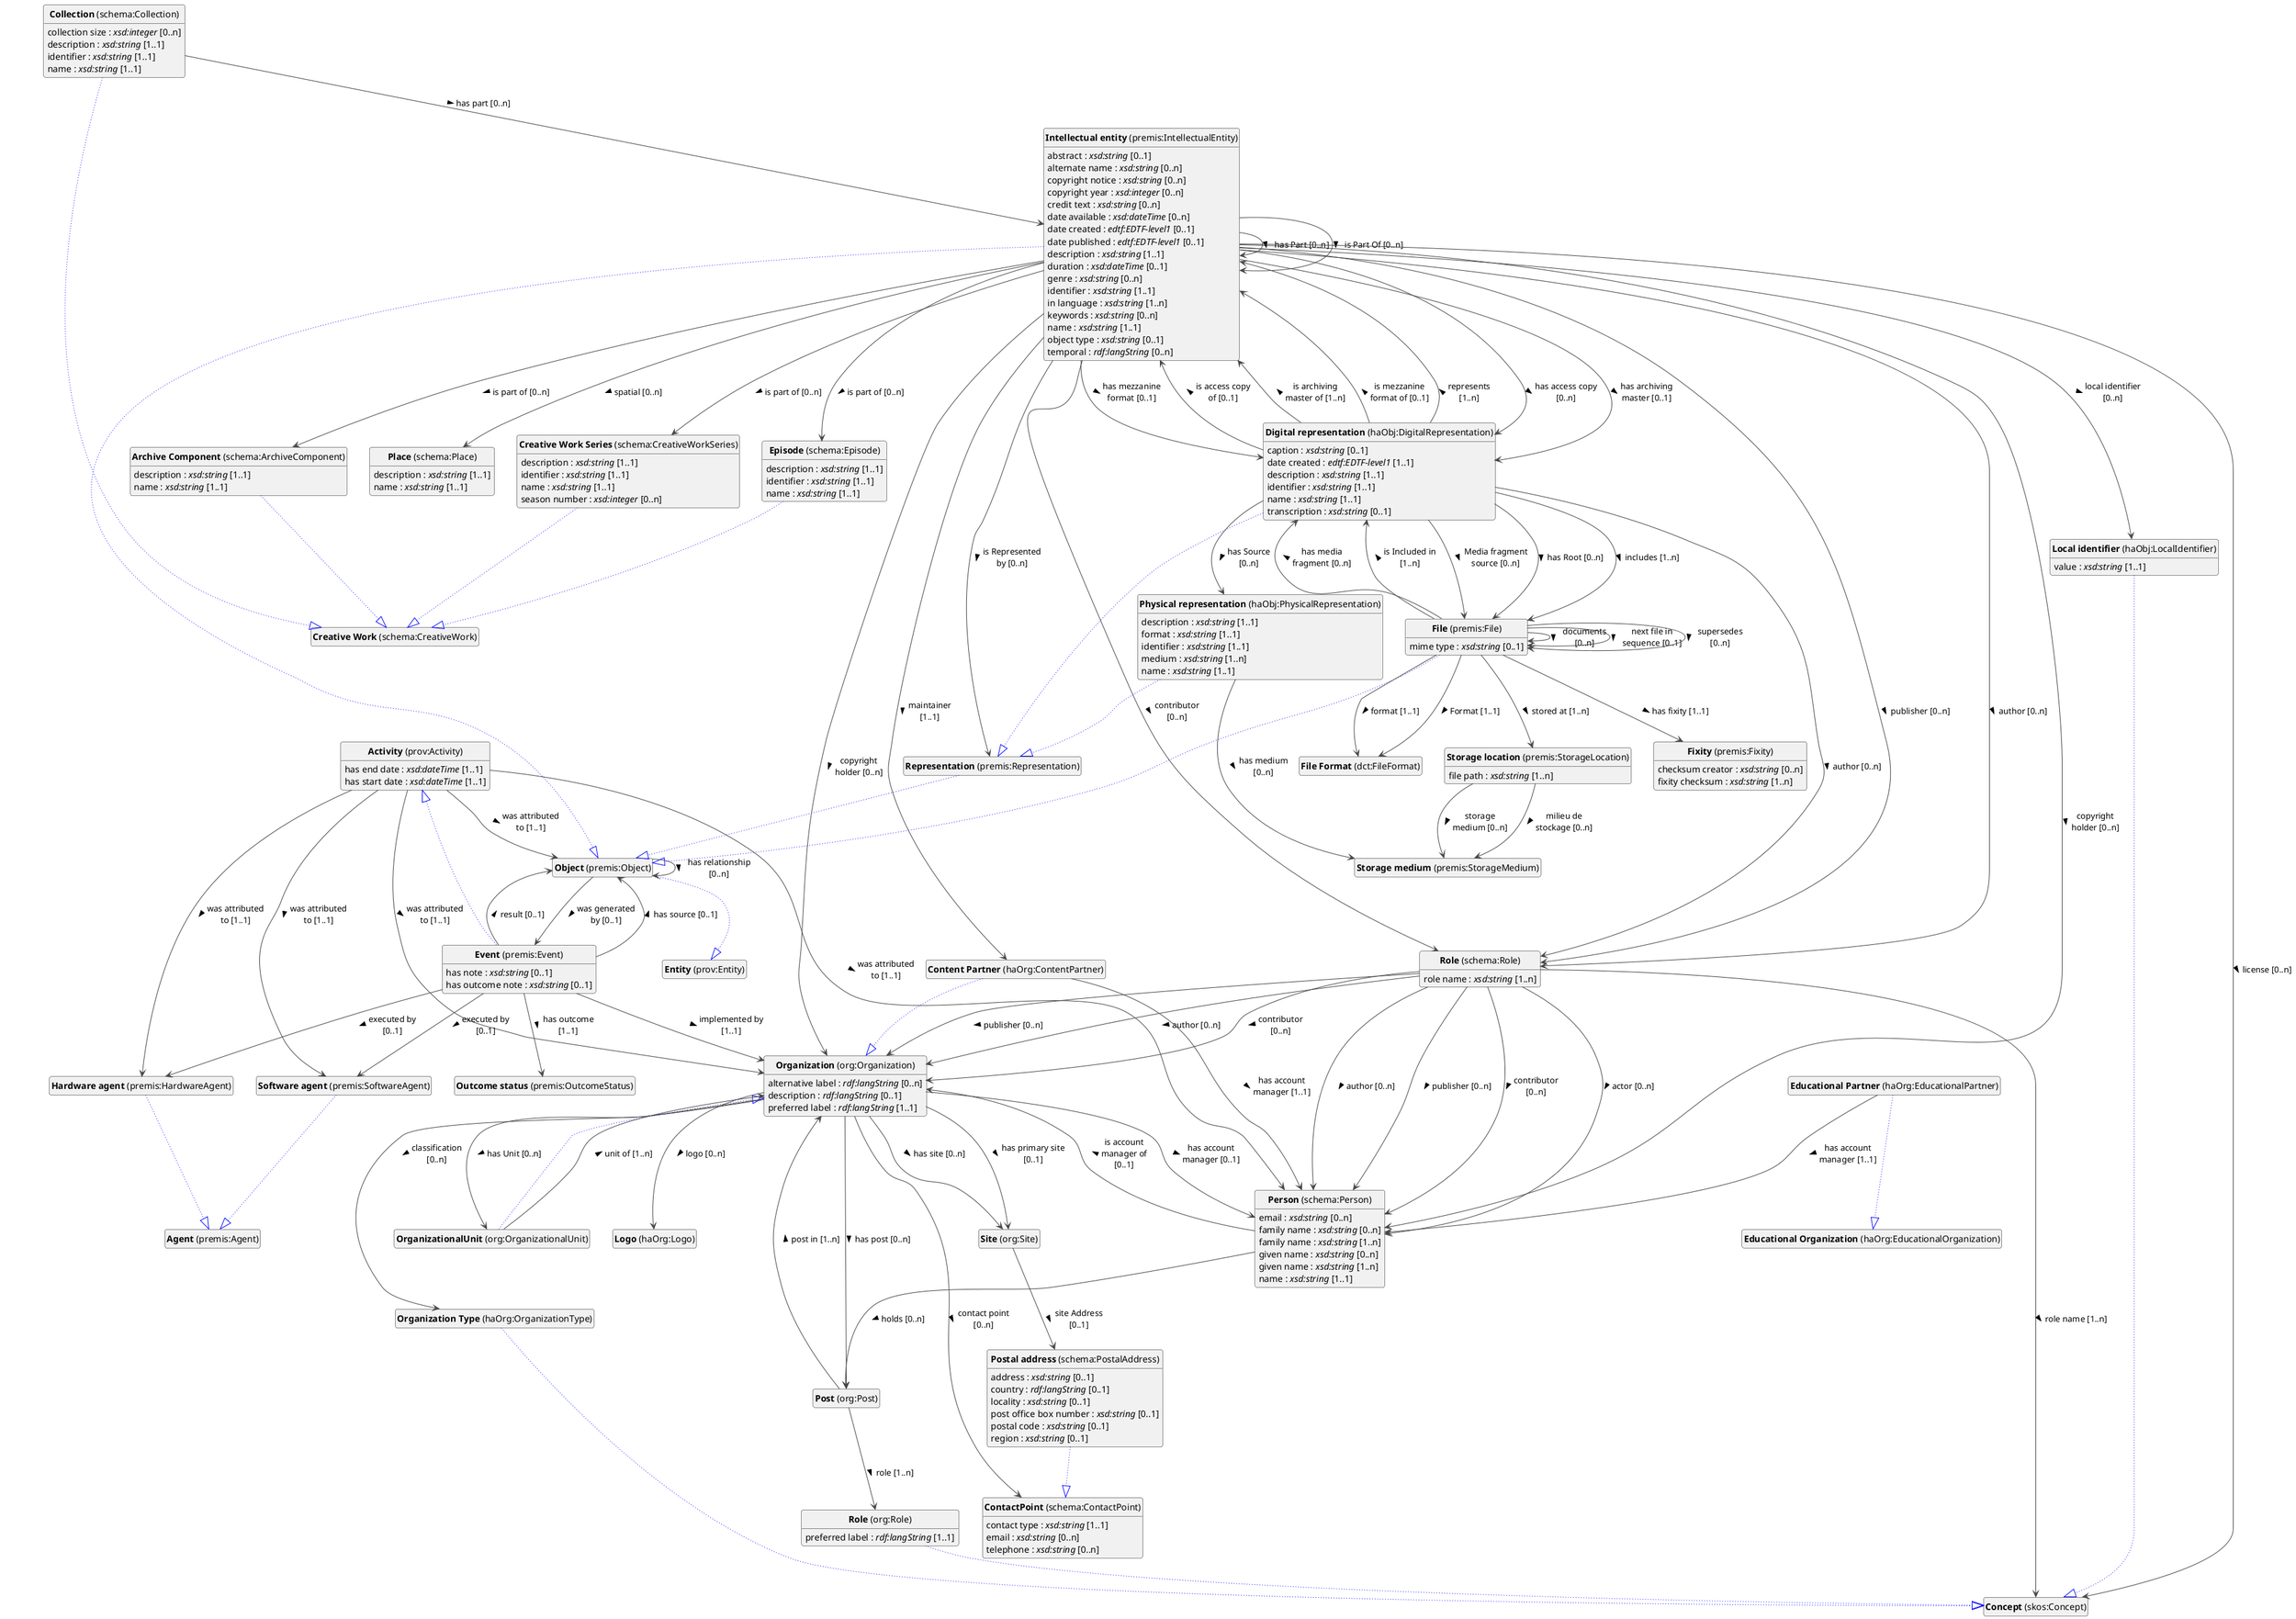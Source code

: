 @startuml
!theme vibrant
skinparam classFontSize 14
!define LIGHTORANGE
skinparam componentStyle uml2
skinparam wrapMessageWidth 100
' skinparam ArrowColor #Maroon
' Remove shadows
skinparam shadowing false
'skinparam linetype polyline
skinparam ArrowMessageAlignment left


class "<b>Activity</b> (prov:Activity)" as prov_Activity [[#prov%3AActivity]]
class "<b>Event</b> (premis:Event)" as premis_Event [[#premis%3AEvent]]
class "<b>Activity</b> (prov:Activity)" as prov_Activity [[#prov%3AActivity]]
class "<b>Object</b> (premis:Object)" as premis_Object [[#premis%3AObject]]
class "<b>Entity</b> (prov:Entity)" as prov_Entity [[#prov%3AEntity]]
class "<b>Intellectual entity</b> (premis:IntellectualEntity)" as premis_IntellectualEntity [[#premis%3AIntellectualEntity]]
class "<b>Object</b> (premis:Object)" as premis_Object [[#premis%3AObject]]
class "<b>Physical representation</b> (haObj:PhysicalRepresentation)" as haObj_PhysicalRepresentation [[#haObj%3APhysicalRepresentation]]
class "<b>Representation</b> (premis:Representation)" as premis_Representation [[#premis%3ARepresentation]]
class "<b>Digital representation</b> (haObj:DigitalRepresentation)" as haObj_DigitalRepresentation [[#haObj%3ADigitalRepresentation]]
class "<b>Representation</b> (premis:Representation)" as premis_Representation [[#premis%3ARepresentation]]
class "<b>Creative Work Series</b> (schema:CreativeWorkSeries)" as schema_CreativeWorkSeries [[#schema%3ACreativeWorkSeries]]
class "<b>Creative Work</b> (schema:CreativeWork)" as schema_CreativeWork [[#schema%3ACreativeWork]]
class "<b>Episode</b> (schema:Episode)" as schema_Episode [[#schema%3AEpisode]]
class "<b>Creative Work</b> (schema:CreativeWork)" as schema_CreativeWork [[#schema%3ACreativeWork]]
class "<b>Place</b> (schema:Place)" as schema_Place [[#schema%3APlace]]
class "<b>Archive Component</b> (schema:ArchiveComponent)" as schema_ArchiveComponent [[#schema%3AArchiveComponent]]
class "<b>Creative Work</b> (schema:CreativeWork)" as schema_CreativeWork [[#schema%3ACreativeWork]]
class "<b>Role</b> (schema:Role)" as schema_Role [[#schema%3ARole]]
class "<b>Person</b> (schema:Person)" as schema_Person [[#schema%3APerson]]
class "<b>Collection</b> (schema:Collection)" as schema_Collection [[#schema%3ACollection]]
class "<b>Creative Work</b> (schema:CreativeWork)" as schema_CreativeWork [[#schema%3ACreativeWork]]
class "<b>File</b> (premis:File)" as premis_File [[#premis%3AFile]]
class "<b>Object</b> (premis:Object)" as premis_Object [[#premis%3AObject]]
class "<b>Fixity</b> (premis:Fixity)" as premis_Fixity [[#premis%3AFixity]]
class "<b>Storage location</b> (premis:StorageLocation)" as premis_StorageLocation [[#premis%3AStorageLocation]]
class "<b>Local identifier</b> (haObj:LocalIdentifier)" as haObj_LocalIdentifier [[#haObj%3ALocalIdentifier]]
class "<b>Concept</b> (skos:Concept)" as skos_Concept [[#skos%3AConcept]]
class "<b>Organization</b> (org:Organization)" as org_Organization [[#org%3AOrganization]]
class "<b>OrganizationalUnit</b> (org:OrganizationalUnit)" as org_OrganizationalUnit [[#org%3AOrganizationalUnit]]
class "<b>Organization</b> (org:Organization)" as org_Organization [[#org%3AOrganization]]
class "<b>Content Partner</b> (haOrg:ContentPartner)" as haOrg_ContentPartner [[#haOrg%3AContentPartner]]
class "<b>Organization</b> (org:Organization)" as org_Organization [[#org%3AOrganization]]
class "<b>Educational Partner</b> (haOrg:EducationalPartner)" as haOrg_EducationalPartner [[#haOrg%3AEducationalPartner]]
class "<b>Educational Organization</b> (haOrg:EducationalOrganization)" as haOrg_EducationalOrganization [[#haOrg%3AEducationalOrganization]]
class "<b>Site</b> (org:Site)" as org_Site [[#org%3ASite]]
class "<b>Post</b> (org:Post)" as org_Post [[#org%3APost]]
class "<b>Role</b> (org:Role)" as org_Role [[#org%3ARole]]
class "<b>Concept</b> (skos:Concept)" as skos_Concept [[#skos%3AConcept]]
class "<b>Postal address</b> (schema:PostalAddress)" as schema_PostalAddress [[#schema%3APostalAddress]]
class "<b>ContactPoint</b> (schema:ContactPoint)" as schema_ContactPoint [[#schema%3AContactPoint]]
class "<b>ContactPoint</b> (schema:ContactPoint)" as schema_ContactPoint [[#schema%3AContactPoint]]
class "<b>Storage medium</b> (premis:StorageMedium)" as premis_StorageMedium [[#premis%3AStorageMedium]]
class "<b>Organization Type</b> (haOrg:OrganizationType)" as haOrg_OrganizationType [[#haOrg%3AOrganizationType]]
class "<b>Concept</b> (skos:Concept)" as skos_Concept [[#skos%3AConcept]]
class "<b>Representation</b> (premis:Representation)" as premis_Representation [[#premis%3ARepresentation]]
class "<b>Object</b> (premis:Object)" as premis_Object [[#premis%3AObject]]
class "<b>Logo</b> (haOrg:Logo)" as haOrg_Logo [[#haOrg%3ALogo]]
class "<b>Outcome status</b> (premis:OutcomeStatus)" as premis_OutcomeStatus [[#premis%3AOutcomeStatus]]
class "<b>File Format</b> (dct:FileFormat)" as dct_FileFormat [[#dct%3AFileFormat]]
class "<b>Hardware agent</b> (premis:HardwareAgent)" as premis_HardwareAgent [[#premis%3AHardwareAgent]]
class "<b>Agent</b> (premis:Agent)" as premis_Agent [[#premis%3AAgent]]
class "<b>Concept</b> (skos:Concept)" as skos_Concept [[#skos%3AConcept]]
class "<b>Software agent</b> (premis:SoftwareAgent)" as premis_SoftwareAgent [[#premis%3ASoftwareAgent]]
class "<b>Agent</b> (premis:Agent)" as premis_Agent [[#premis%3AAgent]]


prov_Activity : has end date : <i>xsd:dateTime</i> [1..1]


prov_Activity : has start date : <i>xsd:dateTime</i> [1..1]


prov_Activity --> premis_Object : was attributed to [1..1] >
prov_Activity --> schema_Person : was attributed to [1..1] >
prov_Activity --> org_Organization : was attributed to [1..1] >
prov_Activity --> premis_SoftwareAgent : was attributed to [1..1] >
prov_Activity --> premis_HardwareAgent : was attributed to [1..1] >

premis_Event --|> prov_Activity #blue;line.dotted;text:blue


premis_Event --> premis_SoftwareAgent : executed by [0..1] >
premis_Event --> premis_HardwareAgent : executed by [0..1] >
premis_Event : has note : <i>xsd:string</i> [0..1]


premis_Event --> premis_OutcomeStatus : has outcome [1..1] >
premis_Event : has outcome note : <i>xsd:string</i> [0..1]


premis_Event --> premis_Object : has source [0..1] >

premis_Event --> org_Organization : implemented by [1..1] >

premis_Event --> premis_Object : result [0..1] >

premis_Object --|> prov_Entity #blue;line.dotted;text:blue


premis_Object --> premis_Object : has relationship [0..n] >

premis_Object --> premis_Event : was generated by [0..1] >

premis_IntellectualEntity --|> premis_Object #blue;line.dotted;text:blue


premis_IntellectualEntity : abstract : <i>xsd:string</i> [0..1]

premis_IntellectualEntity : alternate name : <i>xsd:string</i> [0..n]


premis_IntellectualEntity --> schema_Role : author [0..n] >

premis_IntellectualEntity --> schema_Role : contributor [0..n] >

premis_IntellectualEntity --> schema_Person : copyright holder [0..n] >
premis_IntellectualEntity --> org_Organization : copyright holder [0..n] >
premis_IntellectualEntity : copyright notice : <i>xsd:string</i> [0..n]

premis_IntellectualEntity : copyright year : <i>xsd:integer</i> [0..n]

premis_IntellectualEntity : credit text : <i>xsd:string</i> [0..n]

premis_IntellectualEntity : date available : <i>xsd:dateTime</i> [0..n]

premis_IntellectualEntity : date created : <i>edtf:EDTF-level1</i> [0..1]

premis_IntellectualEntity : date published : <i>edtf:EDTF-level1</i> [0..1]

premis_IntellectualEntity : description : <i>xsd:string</i> [1..1]

premis_IntellectualEntity : duration : <i>xsd:dateTime</i> [0..1]

premis_IntellectualEntity : genre : <i>xsd:string</i> [0..n]


premis_IntellectualEntity --> premis_IntellectualEntity : has Part [0..n] >

premis_IntellectualEntity --> haObj_DigitalRepresentation : has access copy [0..n] >

premis_IntellectualEntity --> haObj_DigitalRepresentation : has archiving master [0..1] >

premis_IntellectualEntity --> haObj_DigitalRepresentation : has mezzanine format [0..1] >
premis_IntellectualEntity : identifier : <i>xsd:string</i> [1..1]

premis_IntellectualEntity : in language : <i>xsd:string</i> [1..n]


premis_IntellectualEntity --> premis_IntellectualEntity : is Part Of [0..n] >

premis_IntellectualEntity --> premis_Representation : is Represented by [0..n] >

premis_IntellectualEntity --> schema_ArchiveComponent : is part of [0..n] >
premis_IntellectualEntity --> schema_CreativeWorkSeries : is part of [0..n] >
premis_IntellectualEntity --> schema_Episode : is part of [0..n] >
premis_IntellectualEntity : keywords : <i>xsd:string</i> [0..n]


premis_IntellectualEntity --> skos_Concept : license [0..n] >

premis_IntellectualEntity --> haObj_LocalIdentifier : local identifier [0..n] >

premis_IntellectualEntity --> haOrg_ContentPartner : maintainer [1..1] >
premis_IntellectualEntity : name : <i>xsd:string</i> [1..1]

premis_IntellectualEntity : object type : <i>xsd:string</i> [0..1]


premis_IntellectualEntity --> schema_Role : publisher [0..n] >

premis_IntellectualEntity --> schema_Place : spatial [0..n] >
premis_IntellectualEntity : temporal : <i>rdf:langString</i> [0..n]


haObj_PhysicalRepresentation --|> premis_Representation #blue;line.dotted;text:blue

haObj_PhysicalRepresentation : description : <i>xsd:string</i> [1..1]

haObj_PhysicalRepresentation : format : <i>xsd:string</i> [1..1]


haObj_PhysicalRepresentation --> premis_StorageMedium : has medium [0..n] >
haObj_PhysicalRepresentation : identifier : <i>xsd:string</i> [1..1]

haObj_PhysicalRepresentation : medium : <i>xsd:string</i> [1..n]

haObj_PhysicalRepresentation : name : <i>xsd:string</i> [1..1]


haObj_DigitalRepresentation --|> premis_Representation #blue;line.dotted;text:blue


haObj_DigitalRepresentation --> premis_File : Media fragment source [0..n] >

haObj_DigitalRepresentation --> schema_Role : author [0..n] >
haObj_DigitalRepresentation : caption : <i>xsd:string</i> [0..1]

haObj_DigitalRepresentation : date created : <i>edtf:EDTF-level1</i> [1..1]

haObj_DigitalRepresentation : description : <i>xsd:string</i> [1..1]


haObj_DigitalRepresentation --> premis_File : has Root [0..n] >

haObj_DigitalRepresentation --> haObj_PhysicalRepresentation : has Source [0..n] >
haObj_DigitalRepresentation : identifier : <i>xsd:string</i> [1..1]


haObj_DigitalRepresentation --> premis_File : includes [1..n] >

haObj_DigitalRepresentation --> premis_IntellectualEntity : is access copy of [0..1] >

haObj_DigitalRepresentation --> premis_IntellectualEntity : is archiving master of [1..n] >

haObj_DigitalRepresentation --> premis_IntellectualEntity : is mezzanine format of [0..1] >
haObj_DigitalRepresentation : name : <i>xsd:string</i> [1..1]


haObj_DigitalRepresentation --> premis_IntellectualEntity : represents [1..n] >
haObj_DigitalRepresentation : transcription : <i>xsd:string</i> [0..1]


schema_CreativeWorkSeries --|> schema_CreativeWork #blue;line.dotted;text:blue

schema_CreativeWorkSeries : description : <i>xsd:string</i> [1..1]

schema_CreativeWorkSeries : identifier : <i>xsd:string</i> [1..1]

schema_CreativeWorkSeries : name : <i>xsd:string</i> [1..1]

schema_CreativeWorkSeries : season number : <i>xsd:integer</i> [0..n]


schema_Episode --|> schema_CreativeWork #blue;line.dotted;text:blue

schema_Episode : description : <i>xsd:string</i> [1..1]

schema_Episode : identifier : <i>xsd:string</i> [1..1]

schema_Episode : name : <i>xsd:string</i> [1..1]



schema_Place : description : <i>xsd:string</i> [1..1]

schema_Place : name : <i>xsd:string</i> [1..1]


schema_ArchiveComponent --|> schema_CreativeWork #blue;line.dotted;text:blue

schema_ArchiveComponent : description : <i>xsd:string</i> [1..1]

schema_ArchiveComponent : name : <i>xsd:string</i> [1..1]




schema_Role --> schema_Person : actor [0..n] >

schema_Role --> schema_Person : author [0..n] >
schema_Role --> org_Organization : author [0..n] >

schema_Role --> schema_Person : contributor [0..n] >
schema_Role --> org_Organization : contributor [0..n] >

schema_Role --> schema_Person : publisher [0..n] >
schema_Role --> org_Organization : publisher [0..n] >
schema_Role : role name : <i>xsd:string</i> [1..n]

schema_Role --> skos_Concept : role name [1..n] >


schema_Person : email : <i>xsd:string</i> [0..n]

schema_Person : family name : <i>xsd:string</i> [0..n]

schema_Person : family name : <i>xsd:string</i> [1..n]

schema_Person : given name : <i>xsd:string</i> [0..n]

schema_Person : given name : <i>xsd:string</i> [1..n]


schema_Person --> org_Post : holds [0..n] >

schema_Person --> org_Organization : is account manager of [0..1] >
schema_Person : name : <i>xsd:string</i> [1..1]


schema_Collection --|> schema_CreativeWork #blue;line.dotted;text:blue

schema_Collection : collection size : <i>xsd:integer</i> [0..n]

schema_Collection : description : <i>xsd:string</i> [1..1]


schema_Collection --> premis_IntellectualEntity : has part [0..n] >
schema_Collection : identifier : <i>xsd:string</i> [1..1]

schema_Collection : name : <i>xsd:string</i> [1..1]


premis_File --|> premis_Object #blue;line.dotted;text:blue


premis_File --> dct_FileFormat : Format [1..1] >

premis_File --> premis_File : documents [0..n] >

premis_File --> dct_FileFormat : format [1..1] >

premis_File --> premis_Fixity : has fixity [1..1] >

premis_File --> haObj_DigitalRepresentation : has media fragment [0..n] >

premis_File --> haObj_DigitalRepresentation : is Included in [1..n] >
premis_File : mime type : <i>xsd:string</i> [0..1]


premis_File --> premis_File : next file in sequence [0..1] >

premis_File --> premis_StorageLocation : stored at [1..n] >

premis_File --> premis_File : supersedes [0..n] >


premis_Fixity : checksum creator : <i>xsd:string</i> [0..n]

premis_Fixity : fixity checksum : <i>xsd:string</i> [1..n]



premis_StorageLocation : file path : <i>xsd:string</i> [1..n]


premis_StorageLocation --> premis_StorageMedium : milieu de stockage [0..n] >

premis_StorageLocation --> premis_StorageMedium : storage medium [0..n] >

haObj_LocalIdentifier --|> skos_Concept #blue;line.dotted;text:blue

haObj_LocalIdentifier : value : <i>xsd:string</i> [1..1]



org_Organization : alternative label : <i>rdf:langString</i> [0..n]


org_Organization --> haOrg_OrganizationType : classification [0..n] >

org_Organization --> schema_ContactPoint : contact point [0..n] >
org_Organization : description : <i>rdf:langString</i> [0..1]


org_Organization --> org_OrganizationalUnit : has Unit [0..n] >

org_Organization --> schema_Person : has account manager [0..1] >

org_Organization --> org_Post : has post [0..n] >

org_Organization --> org_Site : has primary site [0..1] >

org_Organization --> org_Site : has site [0..n] >


org_Organization --> haOrg_Logo : logo [0..n] >
org_Organization : preferred label : <i>rdf:langString</i> [1..1]


org_OrganizationalUnit --|> org_Organization #blue;line.dotted;text:blue


org_OrganizationalUnit --> org_Organization : unit of [1..n] >

haOrg_ContentPartner --|> org_Organization #blue;line.dotted;text:blue


haOrg_ContentPartner --> schema_Person : has account manager [1..1] >

haOrg_EducationalPartner --|> haOrg_EducationalOrganization #blue;line.dotted;text:blue


haOrg_EducationalPartner --> schema_Person : has account manager [1..1] >



org_Site --> schema_PostalAddress : site Address [0..1] >



org_Post --> org_Organization : post in [1..n] >

org_Post --> org_Role : role [1..n] >

org_Role --|> skos_Concept #blue;line.dotted;text:blue

org_Role : preferred label : <i>rdf:langString</i> [1..1]


schema_PostalAddress --|> schema_ContactPoint #blue;line.dotted;text:blue

schema_PostalAddress : address : <i>xsd:string</i> [0..1]

schema_PostalAddress : country : <i>rdf:langString</i> [0..1]

schema_PostalAddress : locality : <i>xsd:string</i> [0..1]

schema_PostalAddress : post office box number : <i>xsd:string</i> [0..1]

schema_PostalAddress : postal code : <i>xsd:string</i> [0..1]

schema_PostalAddress : region : <i>xsd:string</i> [0..1]



schema_ContactPoint : contact type : <i>xsd:string</i> [1..1]

schema_ContactPoint : email : <i>xsd:string</i> [0..n]

schema_ContactPoint : telephone : <i>xsd:string</i> [0..n]




haOrg_OrganizationType --|> skos_Concept #blue;line.dotted;text:blue


premis_Representation --|> premis_Object #blue;line.dotted;text:blue








premis_HardwareAgent --|> premis_Agent #blue;line.dotted;text:blue




premis_SoftwareAgent --|> premis_Agent #blue;line.dotted;text:blue



hide circle
hide methods
hide empty members
@enduml



